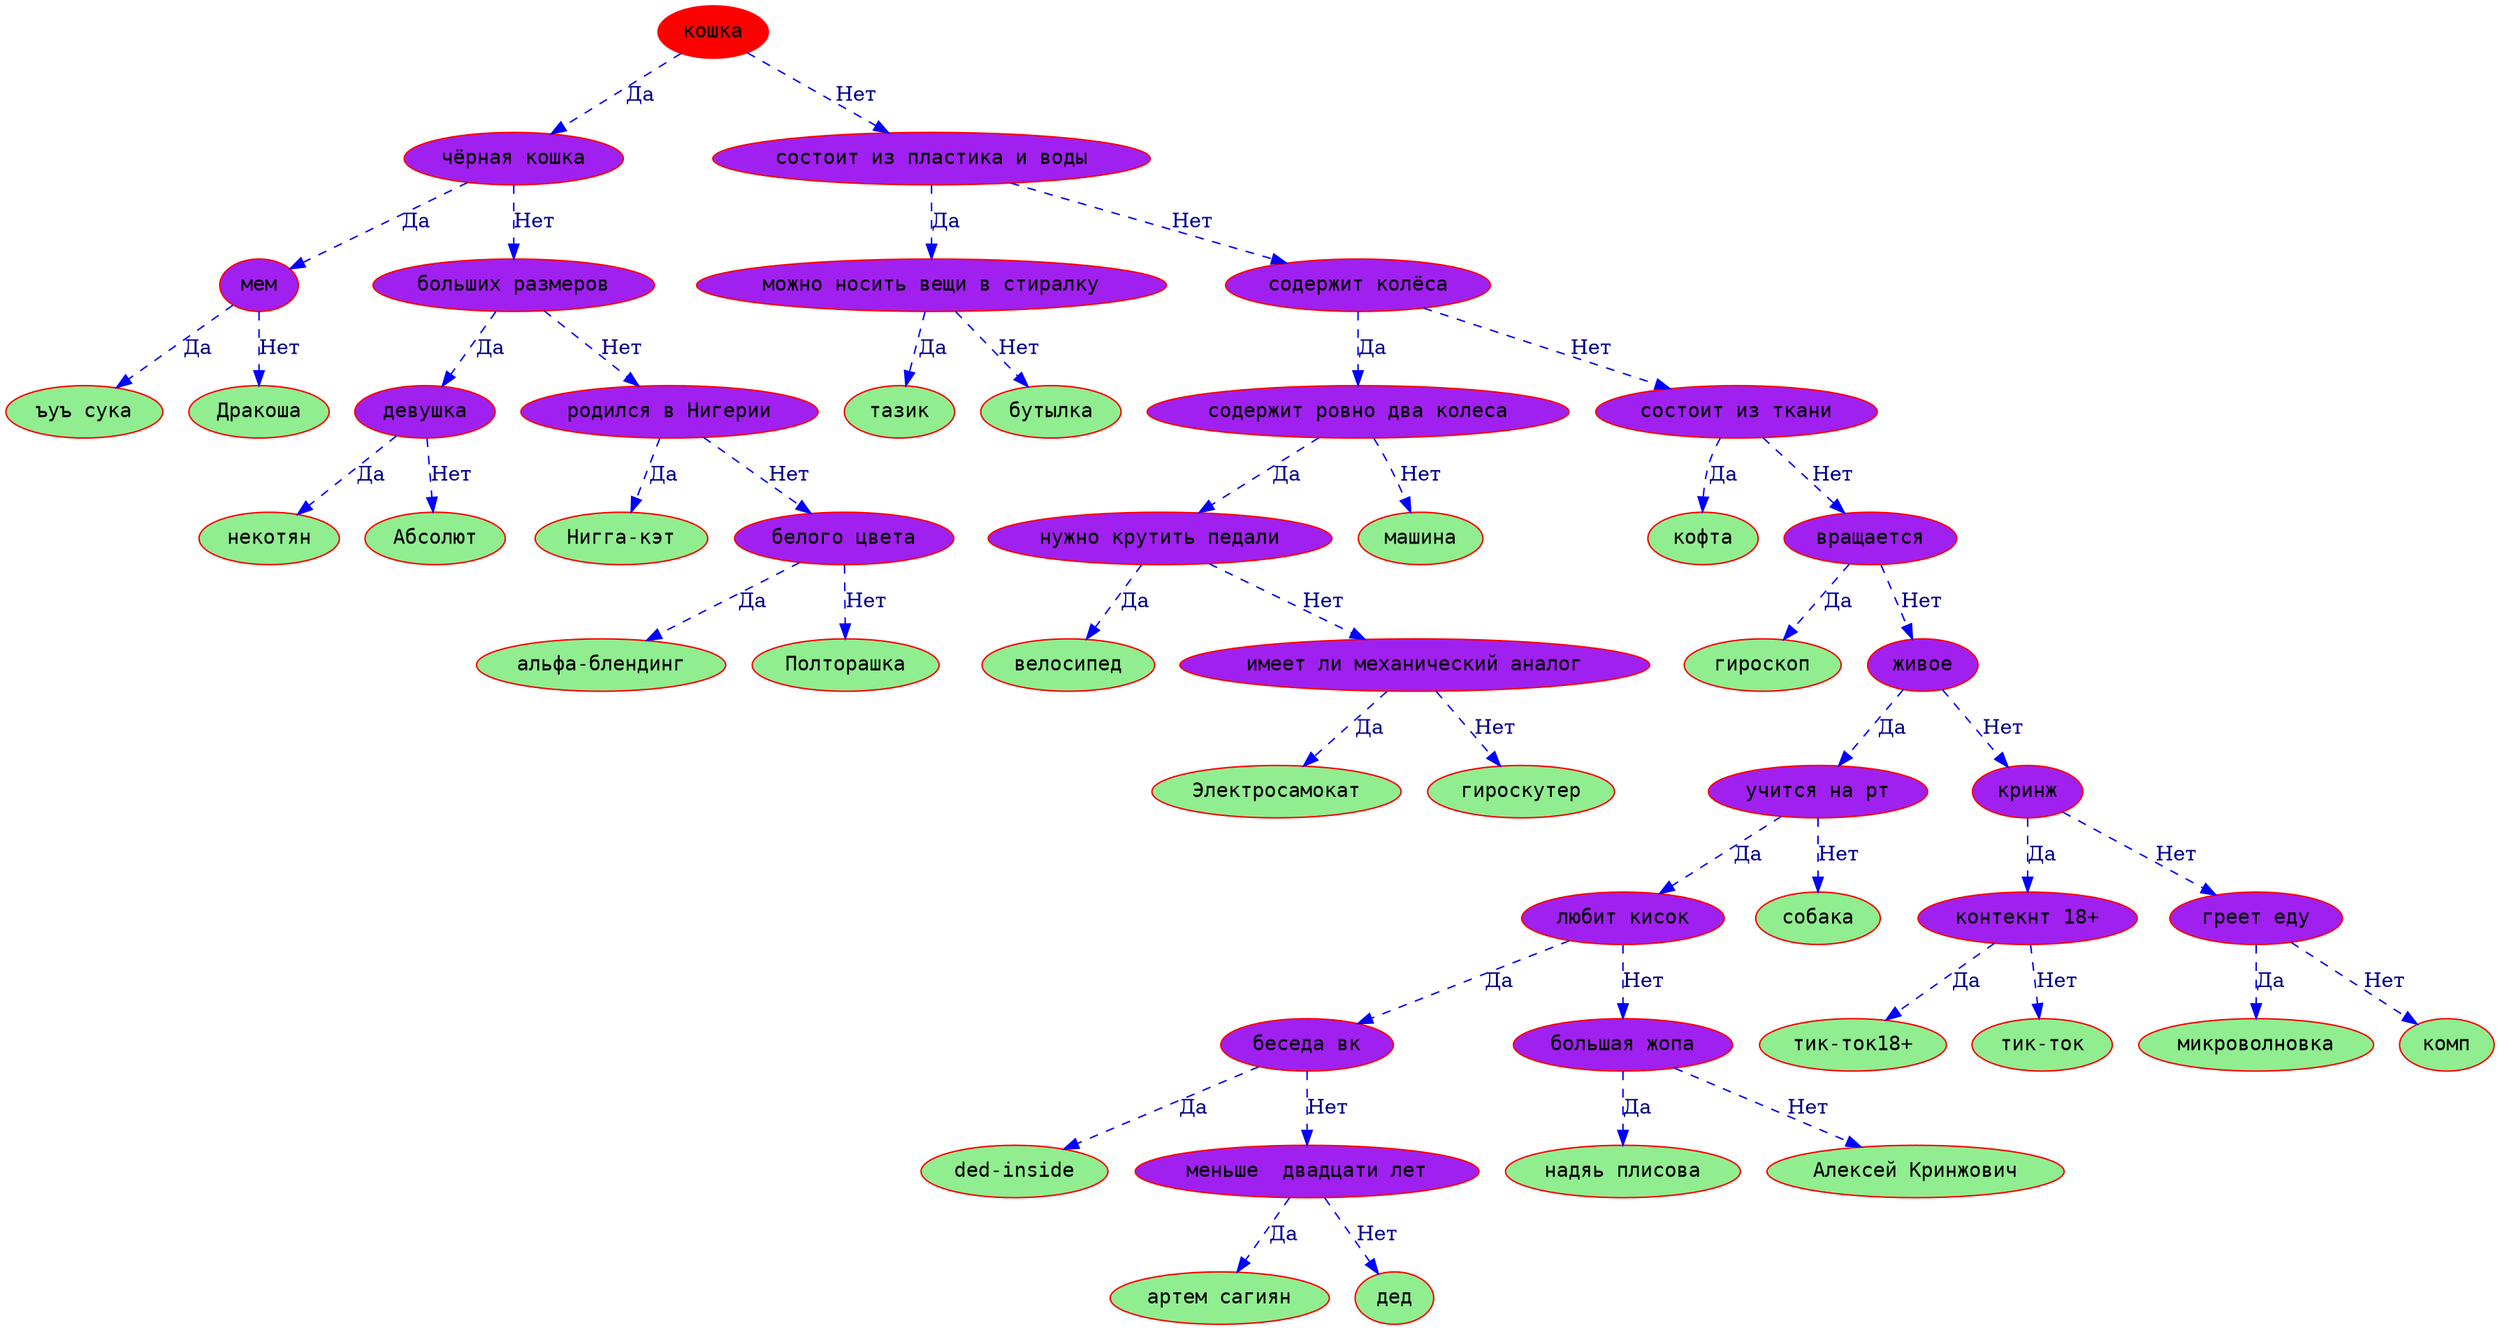 digraph akinator {
node [color = Red, fontname = Courier, style = filled, shape=ellipse, fillcolor = purple]
edge [color = Blue, style=dashed]
"00E8F750" [label = "ъуъ сука",style = filled, fillcolor = lightgreen] 
"00E8F708" -> "00E8F750" [label="Да", fontcolor=darkblue]
"00E8F3A8" [label = "Дракоша",style = filled, fillcolor = lightgreen] 
"00E8F708" -> "00E8F3A8" [label="Нет", fontcolor=darkblue]
"00E8F708" [label = "мем",style = filled, fillcolor = purple] 
"00E8F360" -> "00E8F708" [label="Да", fontcolor=darkblue]
"00E8F7E0" [label = "некотян",style = filled, fillcolor = lightgreen] 
"00E8F510" -> "00E8F7E0" [label="Да", fontcolor=darkblue]
"00E8F5E8" [label = "Абсолют",style = filled, fillcolor = lightgreen] 
"00E8F510" -> "00E8F5E8" [label="Нет", fontcolor=darkblue]
"00E8F510" [label = "девушка",style = filled, fillcolor = purple] 
"00E8F630" -> "00E8F510" [label="Да", fontcolor=darkblue]
"00E8F6C0" [label = "Нигга-кэт",style = filled, fillcolor = lightgreen] 
"00E8F678" -> "00E8F6C0" [label="Да", fontcolor=darkblue]
"00E8F480" [label = "альфа-блендинг",style = filled, fillcolor = lightgreen] 
"00E8F828" -> "00E8F480" [label="Да", fontcolor=darkblue]
"00E8F870" [label = "Полторашка",style = filled, fillcolor = lightgreen] 
"00E8F828" -> "00E8F870" [label="Нет", fontcolor=darkblue]
"00E8F828" [label = "белого цвета",style = filled, fillcolor = purple] 
"00E8F678" -> "00E8F828" [label="Нет", fontcolor=darkblue]
"00E8F678" [label = "родился в Нигерии",style = filled, fillcolor = purple] 
"00E8F630" -> "00E8F678" [label="Нет", fontcolor=darkblue]
"00E8F630" [label = "больших размеров",style = filled, fillcolor = purple] 
"00E8F360" -> "00E8F630" [label="Нет", fontcolor=darkblue]
"00E8F360" [label = "чёрная кошка",style = filled, fillcolor = purple] 
"00E86418" -> "00E8F360" [label="Да", fontcolor=darkblue]
"00E75FC8" [label = "тазик",style = filled, fillcolor = lightgreen] 
"00E86C40" -> "00E75FC8" [label="Да", fontcolor=darkblue]
"00E86CD0" [label = "бутылка",style = filled, fillcolor = lightgreen] 
"00E86C40" -> "00E86CD0" [label="Нет", fontcolor=darkblue]
"00E86C40" [label = "можно носить вещи в стиралку",style = filled, fillcolor = purple] 
"00E86850" -> "00E86C40" [label="Да", fontcolor=darkblue]
"00E86A48" [label = "велосипед",style = filled, fillcolor = lightgreen] 
"00E869B8" -> "00E86A48" [label="Да", fontcolor=darkblue]
"00E86A00" [label = "Электросамокат",style = filled, fillcolor = lightgreen] 
"00E86BB0" -> "00E86A00" [label="Да", fontcolor=darkblue]
"00E86BF8" [label = "гироскутер",style = filled, fillcolor = lightgreen] 
"00E86BB0" -> "00E86BF8" [label="Нет", fontcolor=darkblue]
"00E86BB0" [label = "имеет ли механический аналог",style = filled, fillcolor = purple] 
"00E869B8" -> "00E86BB0" [label="Нет", fontcolor=darkblue]
"00E869B8" [label = "нужно крутить педали",style = filled, fillcolor = purple] 
"00E86E80" -> "00E869B8" [label="Да", fontcolor=darkblue]
"00E86EC8" [label = "машина",style = filled, fillcolor = lightgreen] 
"00E86E80" -> "00E86EC8" [label="Нет", fontcolor=darkblue]
"00E86E80" [label = "содержит ровно два колеса",style = filled, fillcolor = purple] 
"00E86100" -> "00E86E80" [label="Да", fontcolor=darkblue]
"00E86DF0" [label = "кофта",style = filled, fillcolor = lightgreen] 
"00E86220" -> "00E86DF0" [label="Да", fontcolor=darkblue]
"00E86928" [label = "гироскоп",style = filled, fillcolor = lightgreen] 
"00E86538" -> "00E86928" [label="Да", fontcolor=darkblue]
"00E86E38" [label = "ded-inside",style = filled, fillcolor = lightgreen] 
"00E86FA0" -> "00E86E38" [label="Да", fontcolor=darkblue]
"00E86F10" [label = "артем сагиян",style = filled, fillcolor = lightgreen] 
"00E86DA8" -> "00E86F10" [label="Да", fontcolor=darkblue]
"00E86C88" [label = "дед",style = filled, fillcolor = lightgreen] 
"00E86DA8" -> "00E86C88" [label="Нет", fontcolor=darkblue]
"00E86DA8" [label = "меньше  двадцати лет",style = filled, fillcolor = purple] 
"00E86FA0" -> "00E86DA8" [label="Нет", fontcolor=darkblue]
"00E86FA0" [label = "беседа вк",style = filled, fillcolor = purple] 
"00E86970" -> "00E86FA0" [label="Да", fontcolor=darkblue]
"00E86B68" [label = "надяь плисова",style = filled, fillcolor = lightgreen] 
"00E86B20" -> "00E86B68" [label="Да", fontcolor=darkblue]
"00E86D60" [label = "Алексей Кринжович",style = filled, fillcolor = lightgreen] 
"00E86B20" -> "00E86D60" [label="Нет", fontcolor=darkblue]
"00E86B20" [label = "большая жопа",style = filled, fillcolor = purple] 
"00E86970" -> "00E86B20" [label="Нет", fontcolor=darkblue]
"00E86970" [label = "любит кисок",style = filled, fillcolor = purple] 
"00E86AD8" -> "00E86970" [label="Да", fontcolor=darkblue]
"00E86F58" [label = "собака",style = filled, fillcolor = lightgreen] 
"00E86AD8" -> "00E86F58" [label="Нет", fontcolor=darkblue]
"00E86AD8" [label = "учится на рт",style = filled, fillcolor = purple] 
"00E86070" -> "00E86AD8" [label="Да", fontcolor=darkblue]
"00E86A90" [label = "тик-ток18+",style = filled, fillcolor = lightgreen] 
"00E86190" -> "00E86A90" [label="Да", fontcolor=darkblue]
"00E86D18" [label = "тик-ток",style = filled, fillcolor = lightgreen] 
"00E86190" -> "00E86D18" [label="Нет", fontcolor=darkblue]
"00E86190" [label = "контекнт 18+",style = filled, fillcolor = purple] 
"00E86898" -> "00E86190" [label="Да", fontcolor=darkblue]
"00E86148" [label = "микроволновка",style = filled, fillcolor = lightgreen] 
"00E868E0" -> "00E86148" [label="Да", fontcolor=darkblue]
"00E860B8" [label = "комп",style = filled, fillcolor = lightgreen] 
"00E868E0" -> "00E860B8" [label="Нет", fontcolor=darkblue]
"00E868E0" [label = "греет еду",style = filled, fillcolor = purple] 
"00E86898" -> "00E868E0" [label="Нет", fontcolor=darkblue]
"00E86898" [label = "кринж",style = filled, fillcolor = purple] 
"00E86070" -> "00E86898" [label="Нет", fontcolor=darkblue]
"00E86070" [label = "живое",style = filled, fillcolor = purple] 
"00E86538" -> "00E86070" [label="Нет", fontcolor=darkblue]
"00E86538" [label = "вращается",style = filled, fillcolor = purple] 
"00E86220" -> "00E86538" [label="Нет", fontcolor=darkblue]
"00E86220" [label = "состоит из ткани",style = filled, fillcolor = purple] 
"00E86100" -> "00E86220" [label="Нет", fontcolor=darkblue]
"00E86100" [label = "содержит колёса",style = filled, fillcolor = purple] 
"00E86850" -> "00E86100" [label="Нет", fontcolor=darkblue]
"00E86850" [label = "состоит из пластика и воды",style = filled, fillcolor = purple] 
"00E86418" -> "00E86850" [label="Нет", fontcolor=darkblue]
"00E86418" [label = "кошка",style = filled, fillcolor = red] 
}
